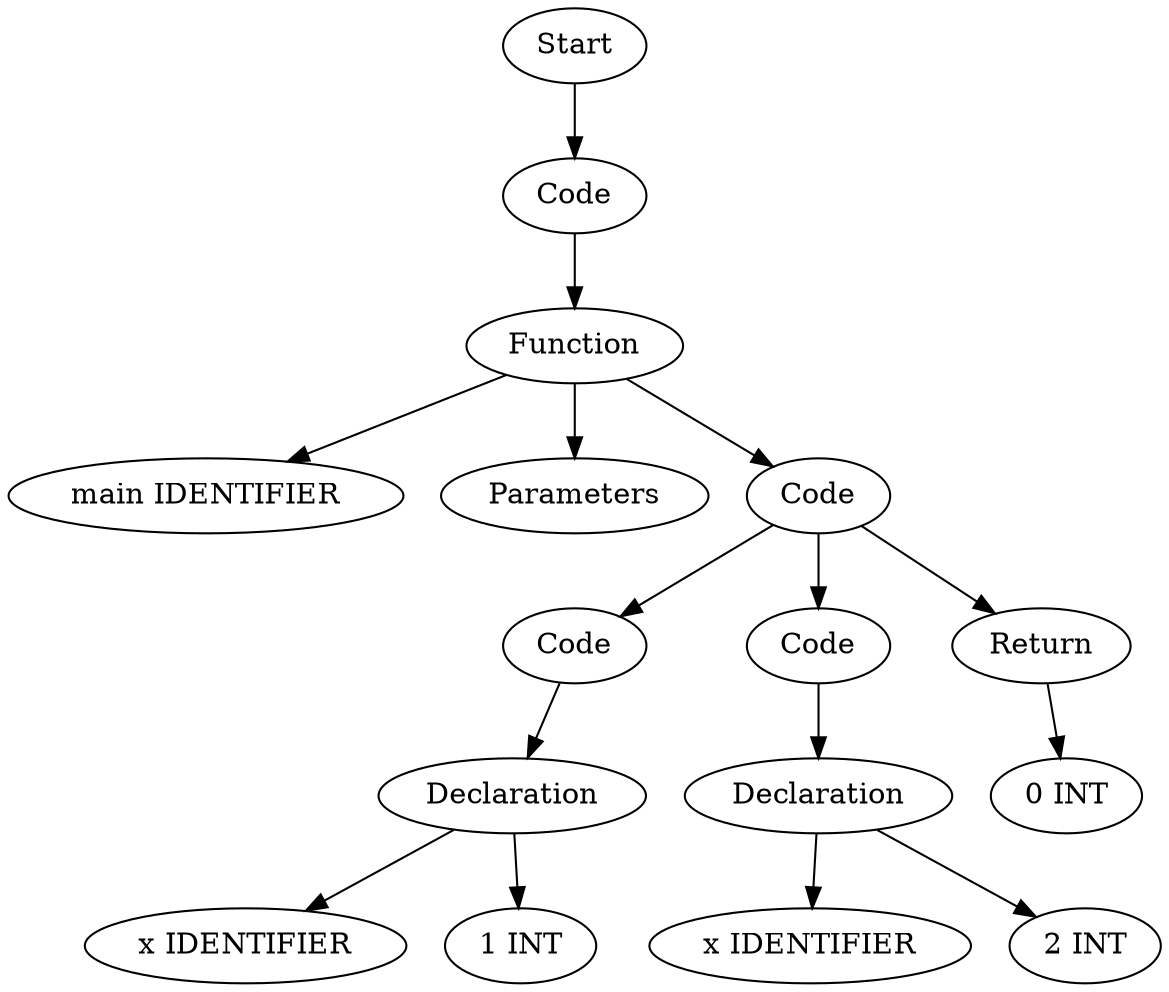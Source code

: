 digraph AST {
  "131283093289520" [label="Start"];
  "131283093289520" -> "131283093289760";
  "131283093289760" [label="Code"];
  "131283093289760" -> "131283093287456";
  "131283093287456" [label="Function"];
  "131283093287456" -> "131283093290288";
  "131283093287456" -> "131283093342672";
  "131283093287456" -> "131283093346032";
  "131283093290288" [label="main IDENTIFIER"];
  "131283093342672" [label="Parameters"];
  "131283093346032" [label="Code"];
  "131283093346032" -> "131283093344112";
  "131283093346032" -> "131283093344352";
  "131283093346032" -> "131283093346320";
  "131283093344112" [label="Code"];
  "131283093344112" -> "131283093341712";
  "131283093341712" [label="Declaration"];
  "131283093341712" -> "131283093344592";
  "131283093341712" -> "131283093341568";
  "131283093344592" [label="x IDENTIFIER"];
  "131283093341568" [label="1 INT"];
  "131283093344352" [label="Code"];
  "131283093344352" -> "131283093344688";
  "131283093344688" [label="Declaration"];
  "131283093344688" -> "131283093342144";
  "131283093344688" -> "131283093345600";
  "131283093342144" [label="x IDENTIFIER"];
  "131283093345600" [label="2 INT"];
  "131283093346320" [label="Return"];
  "131283093346320" -> "131283093347040";
  "131283093347040" [label="0 INT"];
}
